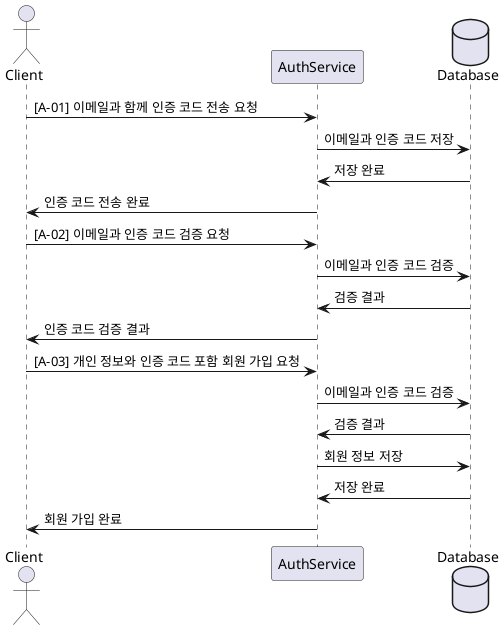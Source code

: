 @startuml
actor Client

participant "AuthService" as Auth
database "Database" as DB

Client -> Auth : [A-01] 이메일과 함께 인증 코드 전송 요청
Auth -> DB : 이메일과 인증 코드 저장
DB -> Auth : 저장 완료
Auth -> Client : 인증 코드 전송 완료

Client -> Auth : [A-02] 이메일과 인증 코드 검증 요청
Auth -> DB : 이메일과 인증 코드 검증
DB -> Auth : 검증 결과
Auth -> Client : 인증 코드 검증 결과

Client -> Auth : [A-03] 개인 정보와 인증 코드 포함 회원 가입 요청
Auth -> DB : 이메일과 인증 코드 검증
DB -> Auth : 검증 결과
Auth -> DB : 회원 정보 저장
DB -> Auth : 저장 완료
Auth -> Client : 회원 가입 완료
@enduml
